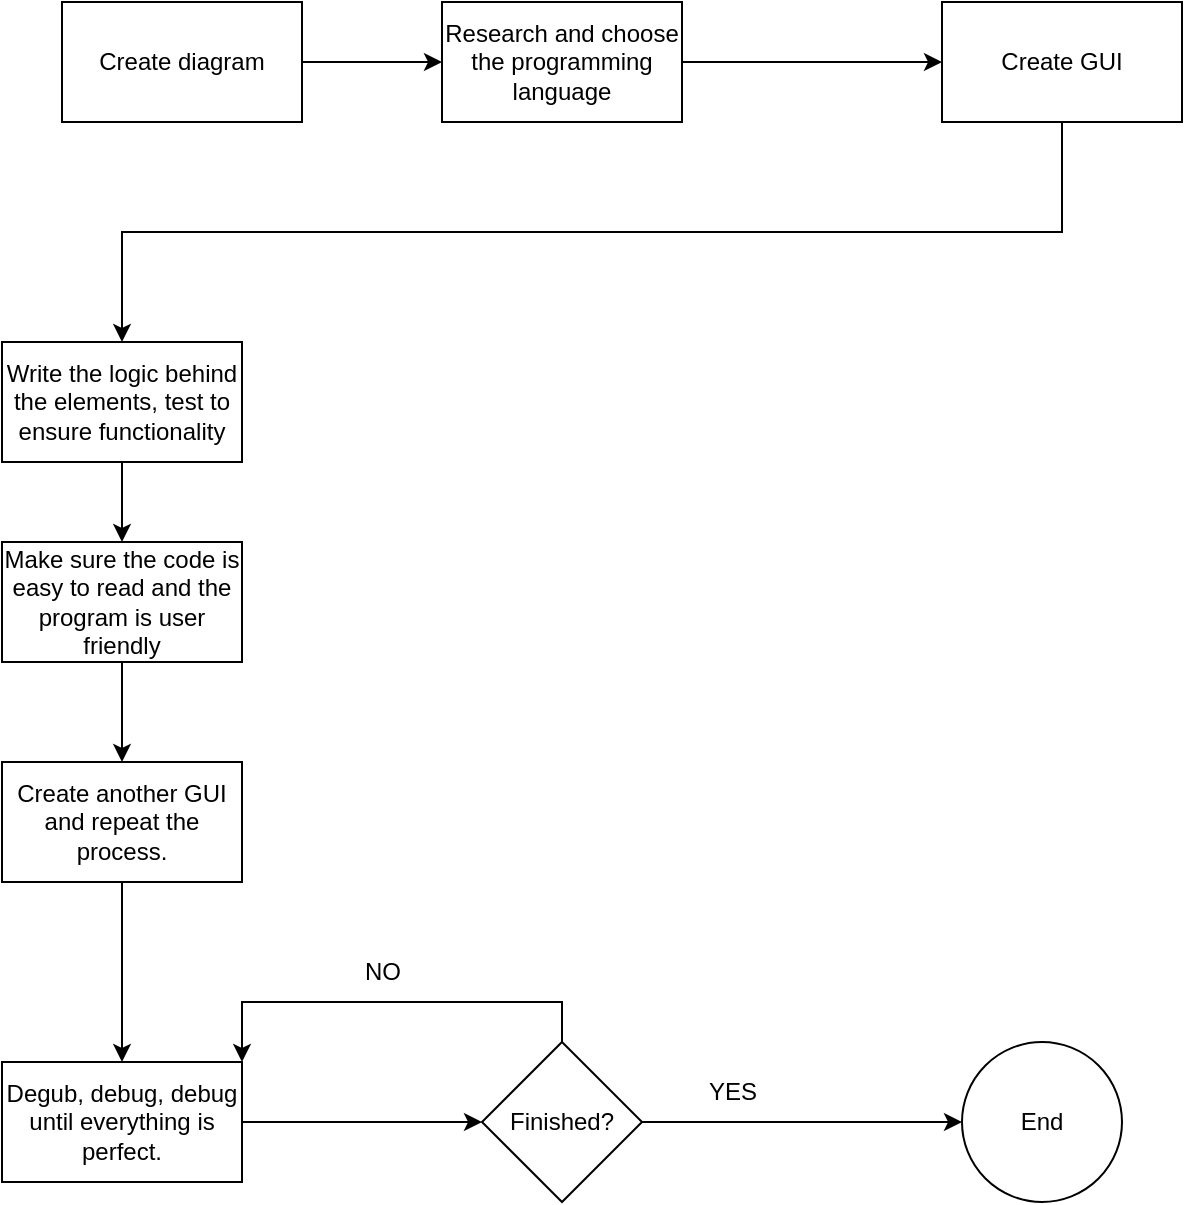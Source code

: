 <mxfile version="21.5.0" type="device">
  <diagram id="C5RBs43oDa-KdzZeNtuy" name="Page-1">
    <mxGraphModel dx="1434" dy="836" grid="1" gridSize="10" guides="1" tooltips="1" connect="1" arrows="1" fold="1" page="1" pageScale="1" pageWidth="827" pageHeight="1169" math="0" shadow="0">
      <root>
        <mxCell id="WIyWlLk6GJQsqaUBKTNV-0" />
        <mxCell id="WIyWlLk6GJQsqaUBKTNV-1" parent="WIyWlLk6GJQsqaUBKTNV-0" />
        <mxCell id="JwE9dmP6-sfjmnjbDenP-0" value="Create diagram" style="rounded=0;whiteSpace=wrap;html=1;" vertex="1" parent="WIyWlLk6GJQsqaUBKTNV-1">
          <mxGeometry x="70" y="80" width="120" height="60" as="geometry" />
        </mxCell>
        <mxCell id="JwE9dmP6-sfjmnjbDenP-4" value="" style="edgeStyle=orthogonalEdgeStyle;rounded=0;orthogonalLoop=1;jettySize=auto;html=1;exitX=1;exitY=0.5;exitDx=0;exitDy=0;" edge="1" parent="WIyWlLk6GJQsqaUBKTNV-1" source="JwE9dmP6-sfjmnjbDenP-0" target="JwE9dmP6-sfjmnjbDenP-3">
          <mxGeometry relative="1" as="geometry">
            <mxPoint x="190" y="110" as="sourcePoint" />
            <mxPoint x="250" y="110" as="targetPoint" />
          </mxGeometry>
        </mxCell>
        <mxCell id="JwE9dmP6-sfjmnjbDenP-6" style="edgeStyle=orthogonalEdgeStyle;rounded=0;orthogonalLoop=1;jettySize=auto;html=1;exitX=1;exitY=0.5;exitDx=0;exitDy=0;" edge="1" parent="WIyWlLk6GJQsqaUBKTNV-1" source="JwE9dmP6-sfjmnjbDenP-3" target="JwE9dmP6-sfjmnjbDenP-5">
          <mxGeometry relative="1" as="geometry" />
        </mxCell>
        <mxCell id="JwE9dmP6-sfjmnjbDenP-3" value="Research and choose the programming language" style="rounded=0;whiteSpace=wrap;html=1;" vertex="1" parent="WIyWlLk6GJQsqaUBKTNV-1">
          <mxGeometry x="260" y="80" width="120" height="60" as="geometry" />
        </mxCell>
        <mxCell id="JwE9dmP6-sfjmnjbDenP-9" style="edgeStyle=orthogonalEdgeStyle;rounded=0;orthogonalLoop=1;jettySize=auto;html=1;exitX=0.5;exitY=1;exitDx=0;exitDy=0;entryX=0.5;entryY=0;entryDx=0;entryDy=0;" edge="1" parent="WIyWlLk6GJQsqaUBKTNV-1" source="JwE9dmP6-sfjmnjbDenP-5" target="JwE9dmP6-sfjmnjbDenP-7">
          <mxGeometry relative="1" as="geometry" />
        </mxCell>
        <mxCell id="JwE9dmP6-sfjmnjbDenP-5" value="Create GUI" style="rounded=0;whiteSpace=wrap;html=1;" vertex="1" parent="WIyWlLk6GJQsqaUBKTNV-1">
          <mxGeometry x="510" y="80" width="120" height="60" as="geometry" />
        </mxCell>
        <mxCell id="JwE9dmP6-sfjmnjbDenP-20" style="edgeStyle=orthogonalEdgeStyle;rounded=0;orthogonalLoop=1;jettySize=auto;html=1;exitX=0.5;exitY=1;exitDx=0;exitDy=0;" edge="1" parent="WIyWlLk6GJQsqaUBKTNV-1" source="JwE9dmP6-sfjmnjbDenP-7" target="JwE9dmP6-sfjmnjbDenP-19">
          <mxGeometry relative="1" as="geometry" />
        </mxCell>
        <mxCell id="JwE9dmP6-sfjmnjbDenP-7" value="Write the logic behind the elements, test to ensure functionality" style="whiteSpace=wrap;html=1;rounded=0;" vertex="1" parent="WIyWlLk6GJQsqaUBKTNV-1">
          <mxGeometry x="40" y="250" width="120" height="60" as="geometry" />
        </mxCell>
        <mxCell id="JwE9dmP6-sfjmnjbDenP-14" value="NO" style="text;html=1;align=center;verticalAlign=middle;resizable=0;points=[];autosize=1;strokeColor=none;fillColor=none;" vertex="1" parent="WIyWlLk6GJQsqaUBKTNV-1">
          <mxGeometry x="210" y="550" width="40" height="30" as="geometry" />
        </mxCell>
        <mxCell id="JwE9dmP6-sfjmnjbDenP-17" value="YES" style="text;html=1;align=center;verticalAlign=middle;resizable=0;points=[];autosize=1;strokeColor=none;fillColor=none;" vertex="1" parent="WIyWlLk6GJQsqaUBKTNV-1">
          <mxGeometry x="380" y="610" width="50" height="30" as="geometry" />
        </mxCell>
        <mxCell id="JwE9dmP6-sfjmnjbDenP-22" style="edgeStyle=orthogonalEdgeStyle;rounded=0;orthogonalLoop=1;jettySize=auto;html=1;exitX=0.5;exitY=1;exitDx=0;exitDy=0;" edge="1" parent="WIyWlLk6GJQsqaUBKTNV-1" source="JwE9dmP6-sfjmnjbDenP-19" target="JwE9dmP6-sfjmnjbDenP-21">
          <mxGeometry relative="1" as="geometry" />
        </mxCell>
        <mxCell id="JwE9dmP6-sfjmnjbDenP-19" value="Make sure the code is easy to read and the program is user friendly" style="whiteSpace=wrap;html=1;rounded=0;" vertex="1" parent="WIyWlLk6GJQsqaUBKTNV-1">
          <mxGeometry x="40" y="350" width="120" height="60" as="geometry" />
        </mxCell>
        <mxCell id="JwE9dmP6-sfjmnjbDenP-24" style="edgeStyle=orthogonalEdgeStyle;rounded=0;orthogonalLoop=1;jettySize=auto;html=1;exitX=0.5;exitY=1;exitDx=0;exitDy=0;" edge="1" parent="WIyWlLk6GJQsqaUBKTNV-1" source="JwE9dmP6-sfjmnjbDenP-21" target="JwE9dmP6-sfjmnjbDenP-23">
          <mxGeometry relative="1" as="geometry" />
        </mxCell>
        <mxCell id="JwE9dmP6-sfjmnjbDenP-21" value="Create another GUI and repeat the process." style="whiteSpace=wrap;html=1;rounded=0;" vertex="1" parent="WIyWlLk6GJQsqaUBKTNV-1">
          <mxGeometry x="40" y="460" width="120" height="60" as="geometry" />
        </mxCell>
        <mxCell id="JwE9dmP6-sfjmnjbDenP-27" style="edgeStyle=orthogonalEdgeStyle;rounded=0;orthogonalLoop=1;jettySize=auto;html=1;exitX=1;exitY=0.5;exitDx=0;exitDy=0;" edge="1" parent="WIyWlLk6GJQsqaUBKTNV-1" source="JwE9dmP6-sfjmnjbDenP-23" target="JwE9dmP6-sfjmnjbDenP-28">
          <mxGeometry relative="1" as="geometry">
            <mxPoint x="250" y="640" as="targetPoint" />
          </mxGeometry>
        </mxCell>
        <mxCell id="JwE9dmP6-sfjmnjbDenP-23" value="Degub, debug, debug until everything is perfect." style="whiteSpace=wrap;html=1;rounded=0;" vertex="1" parent="WIyWlLk6GJQsqaUBKTNV-1">
          <mxGeometry x="40" y="610" width="120" height="60" as="geometry" />
        </mxCell>
        <mxCell id="JwE9dmP6-sfjmnjbDenP-29" style="edgeStyle=orthogonalEdgeStyle;rounded=0;orthogonalLoop=1;jettySize=auto;html=1;exitX=0.5;exitY=0;exitDx=0;exitDy=0;entryX=1;entryY=0;entryDx=0;entryDy=0;" edge="1" parent="WIyWlLk6GJQsqaUBKTNV-1" source="JwE9dmP6-sfjmnjbDenP-28" target="JwE9dmP6-sfjmnjbDenP-23">
          <mxGeometry relative="1" as="geometry" />
        </mxCell>
        <mxCell id="JwE9dmP6-sfjmnjbDenP-28" value="Finished?" style="rhombus;whiteSpace=wrap;html=1;" vertex="1" parent="WIyWlLk6GJQsqaUBKTNV-1">
          <mxGeometry x="280" y="600" width="80" height="80" as="geometry" />
        </mxCell>
        <mxCell id="JwE9dmP6-sfjmnjbDenP-33" value="" style="edgeStyle=orthogonalEdgeStyle;rounded=0;orthogonalLoop=1;jettySize=auto;html=1;exitX=1;exitY=0.5;exitDx=0;exitDy=0;" edge="1" parent="WIyWlLk6GJQsqaUBKTNV-1" source="JwE9dmP6-sfjmnjbDenP-28" target="JwE9dmP6-sfjmnjbDenP-32">
          <mxGeometry relative="1" as="geometry">
            <mxPoint x="360" y="640" as="sourcePoint" />
            <mxPoint x="500" y="640" as="targetPoint" />
          </mxGeometry>
        </mxCell>
        <mxCell id="JwE9dmP6-sfjmnjbDenP-32" value="End" style="ellipse;whiteSpace=wrap;html=1;aspect=fixed;" vertex="1" parent="WIyWlLk6GJQsqaUBKTNV-1">
          <mxGeometry x="520" y="600" width="80" height="80" as="geometry" />
        </mxCell>
      </root>
    </mxGraphModel>
  </diagram>
</mxfile>
